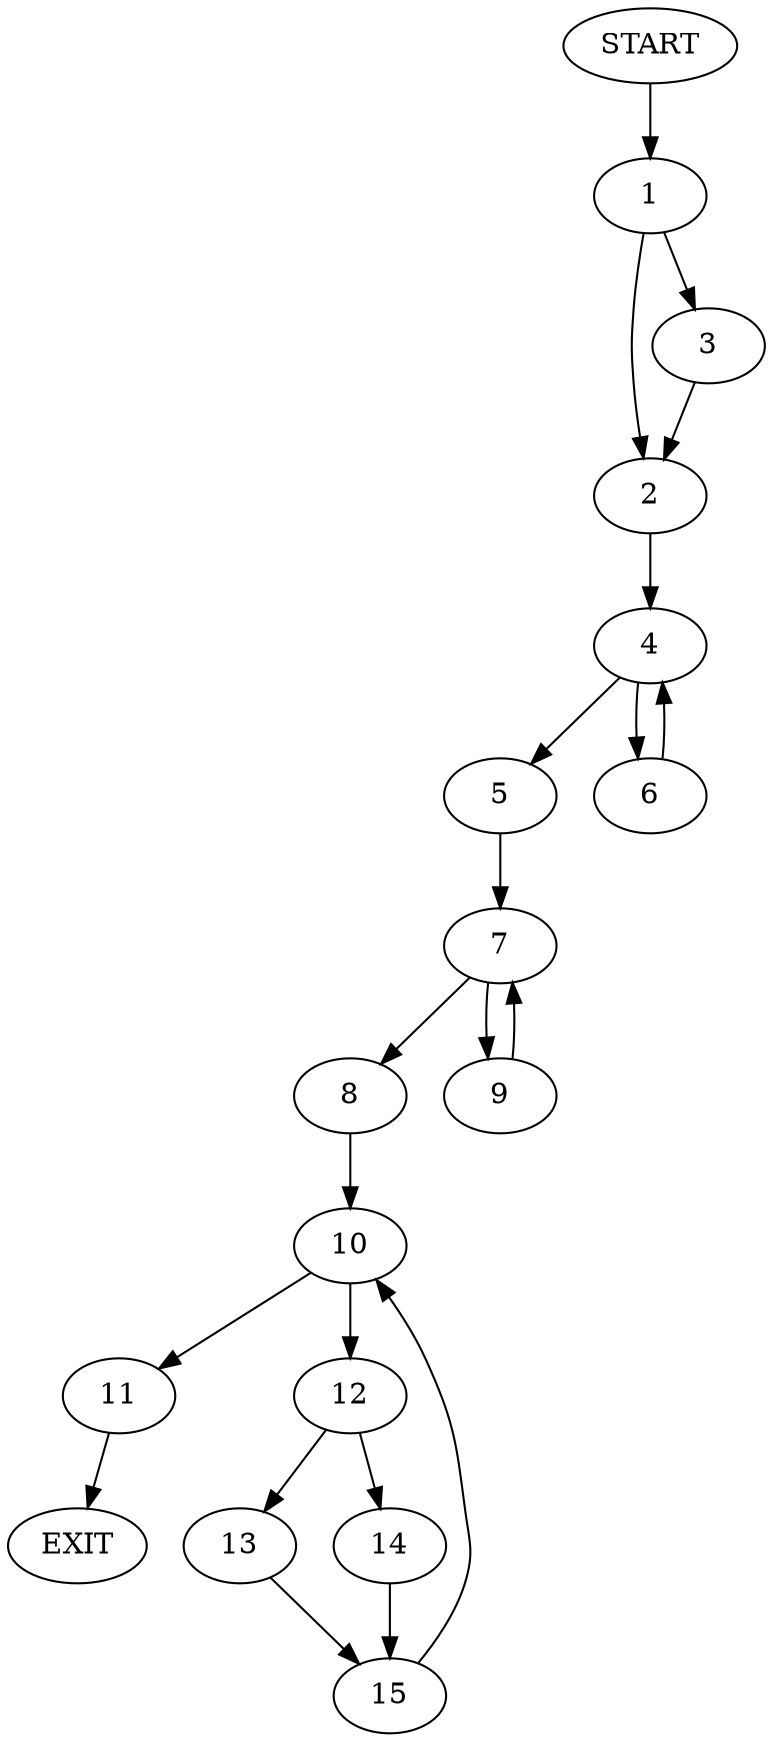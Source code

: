digraph {
0 [label="START"]
16 [label="EXIT"]
0 -> 1
1 -> 2
1 -> 3
3 -> 2
2 -> 4
4 -> 5
4 -> 6
5 -> 7
6 -> 4
7 -> 8
7 -> 9
9 -> 7
8 -> 10
10 -> 11
10 -> 12
12 -> 13
12 -> 14
11 -> 16
14 -> 15
13 -> 15
15 -> 10
}

